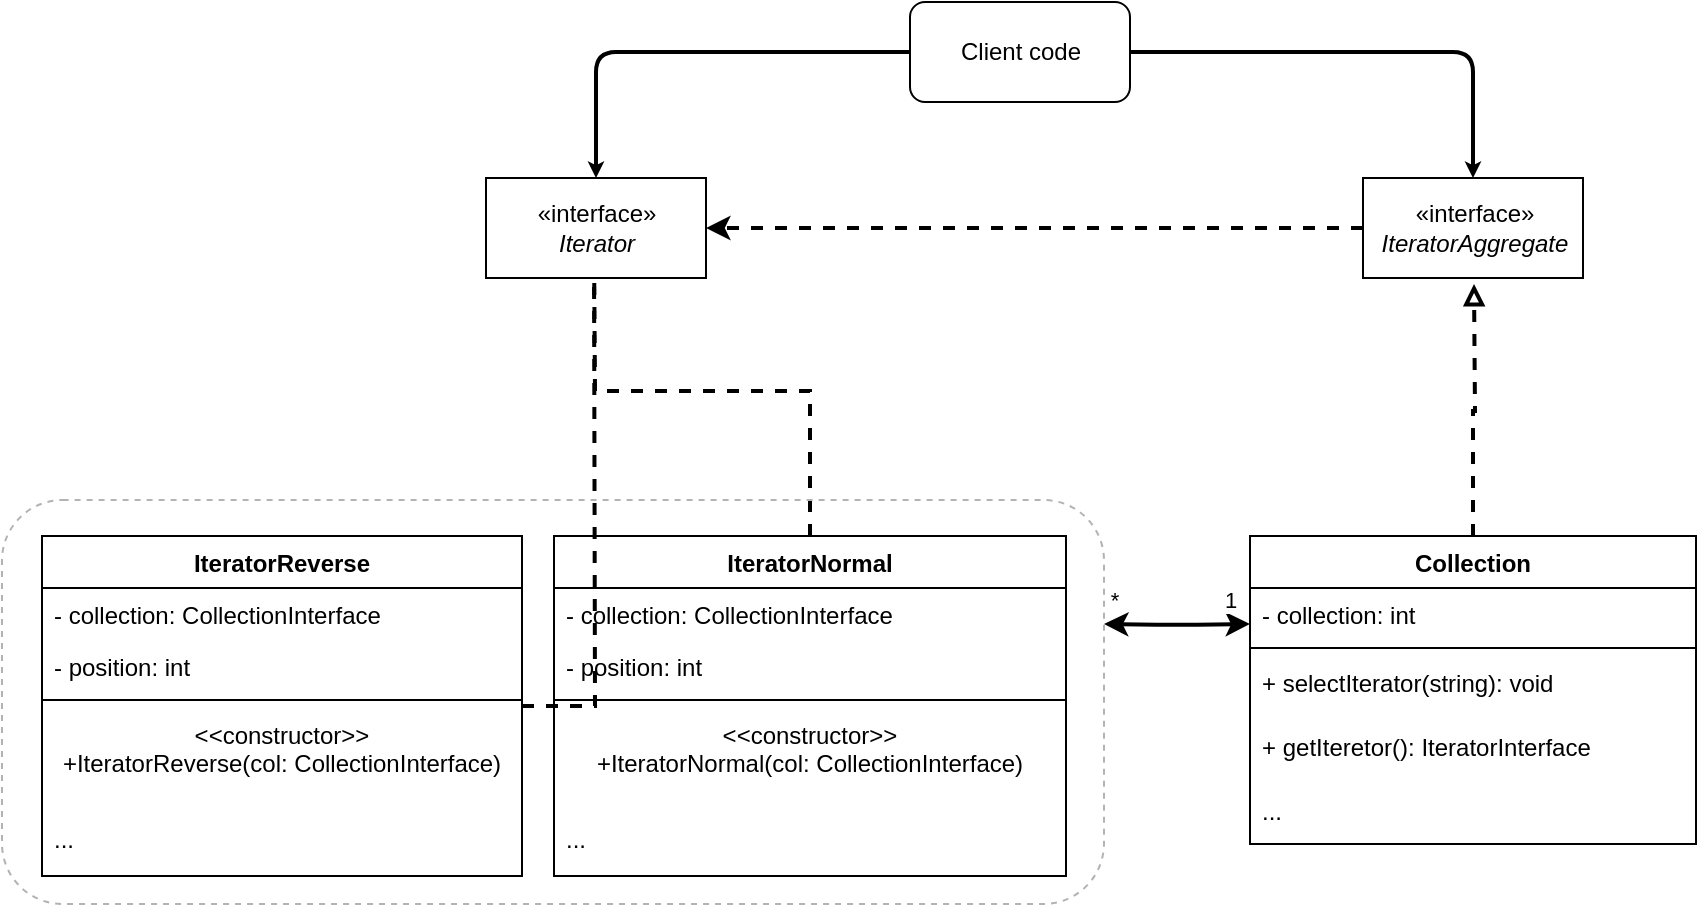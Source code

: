 <mxfile version="14.7.4" type="embed"><diagram id="C5RBs43oDa-KdzZeNtuy" name="Page-1"><mxGraphModel dx="677" dy="385" grid="1" gridSize="11" guides="1" tooltips="1" connect="1" arrows="1" fold="1" page="1" pageScale="1" pageWidth="1169" pageHeight="827" math="0" shadow="0"><root><mxCell id="WIyWlLk6GJQsqaUBKTNV-0"/><mxCell id="WIyWlLk6GJQsqaUBKTNV-1" parent="WIyWlLk6GJQsqaUBKTNV-0"/><mxCell id="36" style="edgeStyle=orthogonalEdgeStyle;rounded=0;orthogonalLoop=1;jettySize=auto;html=1;entryX=0.5;entryY=1;entryDx=0;entryDy=0;dashed=1;strokeWidth=2;endArrow=block;endFill=0;strokeColor=#000000;" parent="WIyWlLk6GJQsqaUBKTNV-1" source="0" edge="1"><mxGeometry relative="1" as="geometry"><mxPoint x="439" y="363" as="targetPoint"/></mxGeometry></mxCell><mxCell id="0" value="IteratorNormal" style="swimlane;fontStyle=1;align=center;verticalAlign=top;childLayout=stackLayout;horizontal=1;startSize=26;horizontalStack=0;resizeParent=1;resizeParentMax=0;resizeLast=0;collapsible=1;marginBottom=0;" parent="WIyWlLk6GJQsqaUBKTNV-1" vertex="1"><mxGeometry x="419" y="509" width="256" height="170" as="geometry"/></mxCell><mxCell id="1" value="- collection: CollectionInterface" style="text;strokeColor=none;fillColor=none;align=left;verticalAlign=top;spacingLeft=4;spacingRight=4;overflow=hidden;rotatable=0;points=[[0,0.5],[1,0.5]];portConstraint=eastwest;" parent="0" vertex="1"><mxGeometry y="26" width="256" height="26" as="geometry"/></mxCell><mxCell id="68" value="- position: int" style="text;strokeColor=none;fillColor=none;align=left;verticalAlign=top;spacingLeft=4;spacingRight=4;overflow=hidden;rotatable=0;points=[[0,0.5],[1,0.5]];portConstraint=eastwest;" parent="0" vertex="1"><mxGeometry y="52" width="256" height="26" as="geometry"/></mxCell><mxCell id="2" value="" style="line;strokeWidth=1;fillColor=none;align=left;verticalAlign=middle;spacingTop=-1;spacingLeft=3;spacingRight=3;rotatable=0;labelPosition=right;points=[];portConstraint=eastwest;" parent="0" vertex="1"><mxGeometry y="78" width="256" height="8" as="geometry"/></mxCell><mxCell id="41" value="&lt;&lt;constructor&gt;&gt;&#10;+IteratorNormal(col: CollectionInterface)" style="text;strokeColor=none;fillColor=none;align=center;verticalAlign=top;spacingLeft=4;spacingRight=4;overflow=hidden;rotatable=0;points=[[0,0.5],[1,0.5]];portConstraint=eastwest;" parent="0" vertex="1"><mxGeometry y="86" width="256" height="52" as="geometry"/></mxCell><mxCell id="38" value="..." style="text;strokeColor=none;fillColor=none;align=left;verticalAlign=top;spacingLeft=4;spacingRight=4;overflow=hidden;rotatable=0;points=[[0,0.5],[1,0.5]];portConstraint=eastwest;" parent="0" vertex="1"><mxGeometry y="138" width="256" height="32" as="geometry"/></mxCell><mxCell id="35" style="edgeStyle=orthogonalEdgeStyle;rounded=0;orthogonalLoop=1;jettySize=auto;html=1;entryX=0.5;entryY=1;entryDx=0;entryDy=0;endArrow=block;endFill=0;dashed=1;strokeWidth=2;fillColor=#6d8764;strokeColor=#000000;" parent="WIyWlLk6GJQsqaUBKTNV-1" source="30" edge="1"><mxGeometry relative="1" as="geometry"><mxPoint x="439" y="363" as="targetPoint"/></mxGeometry></mxCell><mxCell id="30" value="IteratorReverse" style="swimlane;fontStyle=1;align=center;verticalAlign=top;childLayout=stackLayout;horizontal=1;startSize=26;horizontalStack=0;resizeParent=1;resizeParentMax=0;resizeLast=0;collapsible=1;marginBottom=0;" parent="WIyWlLk6GJQsqaUBKTNV-1" vertex="1"><mxGeometry x="163" y="509" width="240" height="170" as="geometry"/></mxCell><mxCell id="31" value="- collection: CollectionInterface" style="text;strokeColor=none;fillColor=none;align=left;verticalAlign=top;spacingLeft=4;spacingRight=4;overflow=hidden;rotatable=0;points=[[0,0.5],[1,0.5]];portConstraint=eastwest;" parent="30" vertex="1"><mxGeometry y="26" width="240" height="26" as="geometry"/></mxCell><mxCell id="67" value="- position: int" style="text;strokeColor=none;fillColor=none;align=left;verticalAlign=top;spacingLeft=4;spacingRight=4;overflow=hidden;rotatable=0;points=[[0,0.5],[1,0.5]];portConstraint=eastwest;" parent="30" vertex="1"><mxGeometry y="52" width="240" height="26" as="geometry"/></mxCell><mxCell id="32" value="" style="line;strokeWidth=1;fillColor=none;align=left;verticalAlign=middle;spacingTop=-1;spacingLeft=3;spacingRight=3;rotatable=0;labelPosition=right;points=[];portConstraint=eastwest;" parent="30" vertex="1"><mxGeometry y="78" width="240" height="8" as="geometry"/></mxCell><mxCell id="33" value="&lt;&lt;constructor&gt;&gt;&#10;+IteratorReverse(col: CollectionInterface)" style="text;strokeColor=none;fillColor=none;align=center;verticalAlign=top;spacingLeft=4;spacingRight=4;overflow=hidden;rotatable=0;points=[[0,0.5],[1,0.5]];portConstraint=eastwest;" parent="30" vertex="1"><mxGeometry y="86" width="240" height="52" as="geometry"/></mxCell><mxCell id="39" value="..." style="text;strokeColor=none;fillColor=none;align=left;verticalAlign=top;spacingLeft=4;spacingRight=4;overflow=hidden;rotatable=0;points=[[0,0.5],[1,0.5]];portConstraint=eastwest;" parent="30" vertex="1"><mxGeometry y="138" width="240" height="32" as="geometry"/></mxCell><mxCell id="51" style="edgeStyle=orthogonalEdgeStyle;rounded=0;orthogonalLoop=1;jettySize=auto;html=1;dashed=1;endArrow=block;endFill=0;strokeColor=#000000;strokeWidth=2;" parent="WIyWlLk6GJQsqaUBKTNV-1" source="46" edge="1"><mxGeometry relative="1" as="geometry"><mxPoint x="879" y="383" as="targetPoint"/></mxGeometry></mxCell><mxCell id="46" value="Collection" style="swimlane;fontStyle=1;align=center;verticalAlign=top;childLayout=stackLayout;horizontal=1;startSize=26;horizontalStack=0;resizeParent=1;resizeParentMax=0;resizeLast=0;collapsible=1;marginBottom=0;" parent="WIyWlLk6GJQsqaUBKTNV-1" vertex="1"><mxGeometry x="767" y="509" width="223" height="154" as="geometry"/></mxCell><mxCell id="70" value="- collection: int" style="text;strokeColor=none;fillColor=none;align=left;verticalAlign=top;spacingLeft=4;spacingRight=4;overflow=hidden;rotatable=0;points=[[0,0.5],[1,0.5]];portConstraint=eastwest;" parent="46" vertex="1"><mxGeometry y="26" width="223" height="26" as="geometry"/></mxCell><mxCell id="48" value="" style="line;strokeWidth=1;fillColor=none;align=left;verticalAlign=middle;spacingTop=-1;spacingLeft=3;spacingRight=3;rotatable=0;labelPosition=right;points=[];portConstraint=eastwest;" parent="46" vertex="1"><mxGeometry y="52" width="223" height="8" as="geometry"/></mxCell><mxCell id="90" value="+ selectIterator(string): void" style="text;strokeColor=none;fillColor=none;align=left;verticalAlign=top;spacingLeft=4;spacingRight=4;overflow=hidden;rotatable=0;points=[[0,0.5],[1,0.5]];portConstraint=eastwest;" vertex="1" parent="46"><mxGeometry y="60" width="223" height="32" as="geometry"/></mxCell><mxCell id="71" value="+ getIteretor(): IteratorInterface" style="text;strokeColor=none;fillColor=none;align=left;verticalAlign=top;spacingLeft=4;spacingRight=4;overflow=hidden;rotatable=0;points=[[0,0.5],[1,0.5]];portConstraint=eastwest;" parent="46" vertex="1"><mxGeometry y="92" width="223" height="32" as="geometry"/></mxCell><mxCell id="50" value="..." style="text;strokeColor=none;fillColor=none;align=left;verticalAlign=top;spacingLeft=4;spacingRight=4;overflow=hidden;rotatable=0;points=[[0,0.5],[1,0.5]];portConstraint=eastwest;" parent="46" vertex="1"><mxGeometry y="124" width="223" height="30" as="geometry"/></mxCell><mxCell id="54" style="edgeStyle=orthogonalEdgeStyle;rounded=1;orthogonalLoop=1;jettySize=auto;html=1;entryX=1;entryY=0.307;entryDx=0;entryDy=0;endArrow=classic;endFill=1;strokeColor=#000000;strokeWidth=2;startArrow=classic;startFill=1;entryPerimeter=0;" parent="WIyWlLk6GJQsqaUBKTNV-1" target="60" edge="1"><mxGeometry relative="1" as="geometry"><mxPoint x="767" y="553" as="sourcePoint"/><mxPoint x="675" y="547.86" as="targetPoint"/></mxGeometry></mxCell><mxCell id="55" value="1" style="edgeLabel;html=1;align=center;verticalAlign=middle;resizable=0;points=[];" parent="54" vertex="1" connectable="0"><mxGeometry x="-0.246" y="-4" relative="1" as="geometry"><mxPoint x="17" y="-9" as="offset"/></mxGeometry></mxCell><mxCell id="56" value="*" style="edgeLabel;html=1;align=center;verticalAlign=middle;resizable=0;points=[];" parent="54" vertex="1" connectable="0"><mxGeometry x="-0.186" y="1" relative="1" as="geometry"><mxPoint x="-38" y="-14" as="offset"/></mxGeometry></mxCell><mxCell id="88" value="«interface»&lt;br&gt;&lt;i&gt;Iterator&lt;/i&gt;" style="html=1;" vertex="1" parent="WIyWlLk6GJQsqaUBKTNV-1"><mxGeometry x="385" y="330" width="110" height="50" as="geometry"/></mxCell><mxCell id="91" style="edgeStyle=orthogonalEdgeStyle;rounded=0;orthogonalLoop=1;jettySize=auto;html=1;strokeColor=#000000;strokeWidth=2;dashed=1;" edge="1" parent="WIyWlLk6GJQsqaUBKTNV-1" source="89" target="88"><mxGeometry relative="1" as="geometry"/></mxCell><mxCell id="89" value="«interface»&lt;br&gt;&lt;i&gt;IteratorAggregate&lt;/i&gt;" style="html=1;" vertex="1" parent="WIyWlLk6GJQsqaUBKTNV-1"><mxGeometry x="823.5" y="330" width="110" height="50" as="geometry"/></mxCell><mxCell id="59" value="Untitled Layer" parent="WIyWlLk6GJQsqaUBKTNV-0"/><mxCell id="60" value="" style="rounded=1;whiteSpace=wrap;html=1;align=center;fillColor=none;strokeColor=#B3B3B3;dashed=1;" parent="59" vertex="1"><mxGeometry x="143" y="491" width="551" height="202" as="geometry"/></mxCell><mxCell id="62" style="edgeStyle=orthogonalEdgeStyle;rounded=1;orthogonalLoop=1;jettySize=auto;html=1;entryX=0.5;entryY=0;entryDx=0;entryDy=0;startArrow=none;startFill=0;endArrow=classic;endFill=1;strokeColor=#000000;strokeWidth=2;startSize=2;endSize=2;exitX=0;exitY=0.5;exitDx=0;exitDy=0;" parent="59" source="65" target="88" edge="1"><mxGeometry relative="1" as="geometry"><mxPoint x="627" y="193.25" as="sourcePoint"/><mxPoint x="439" y="309.0" as="targetPoint"/></mxGeometry></mxCell><mxCell id="63" style="edgeStyle=orthogonalEdgeStyle;rounded=1;orthogonalLoop=1;jettySize=auto;html=1;entryX=0.5;entryY=0;entryDx=0;entryDy=0;startArrow=none;startFill=0;endArrow=classic;endFill=1;strokeColor=#000000;strokeWidth=2;startSize=2;endSize=2;exitX=1;exitY=0.5;exitDx=0;exitDy=0;" parent="59" source="65" target="89" edge="1"><mxGeometry relative="1" as="geometry"><mxPoint x="677" y="193.25" as="sourcePoint"/><mxPoint x="878.5" y="319.0" as="targetPoint"/></mxGeometry></mxCell><mxCell id="65" value="Client code" style="html=1;rounded=1;fillColor=none;align=center;" parent="59" vertex="1"><mxGeometry x="597" y="242" width="110" height="50" as="geometry"/></mxCell></root></mxGraphModel></diagram></mxfile>